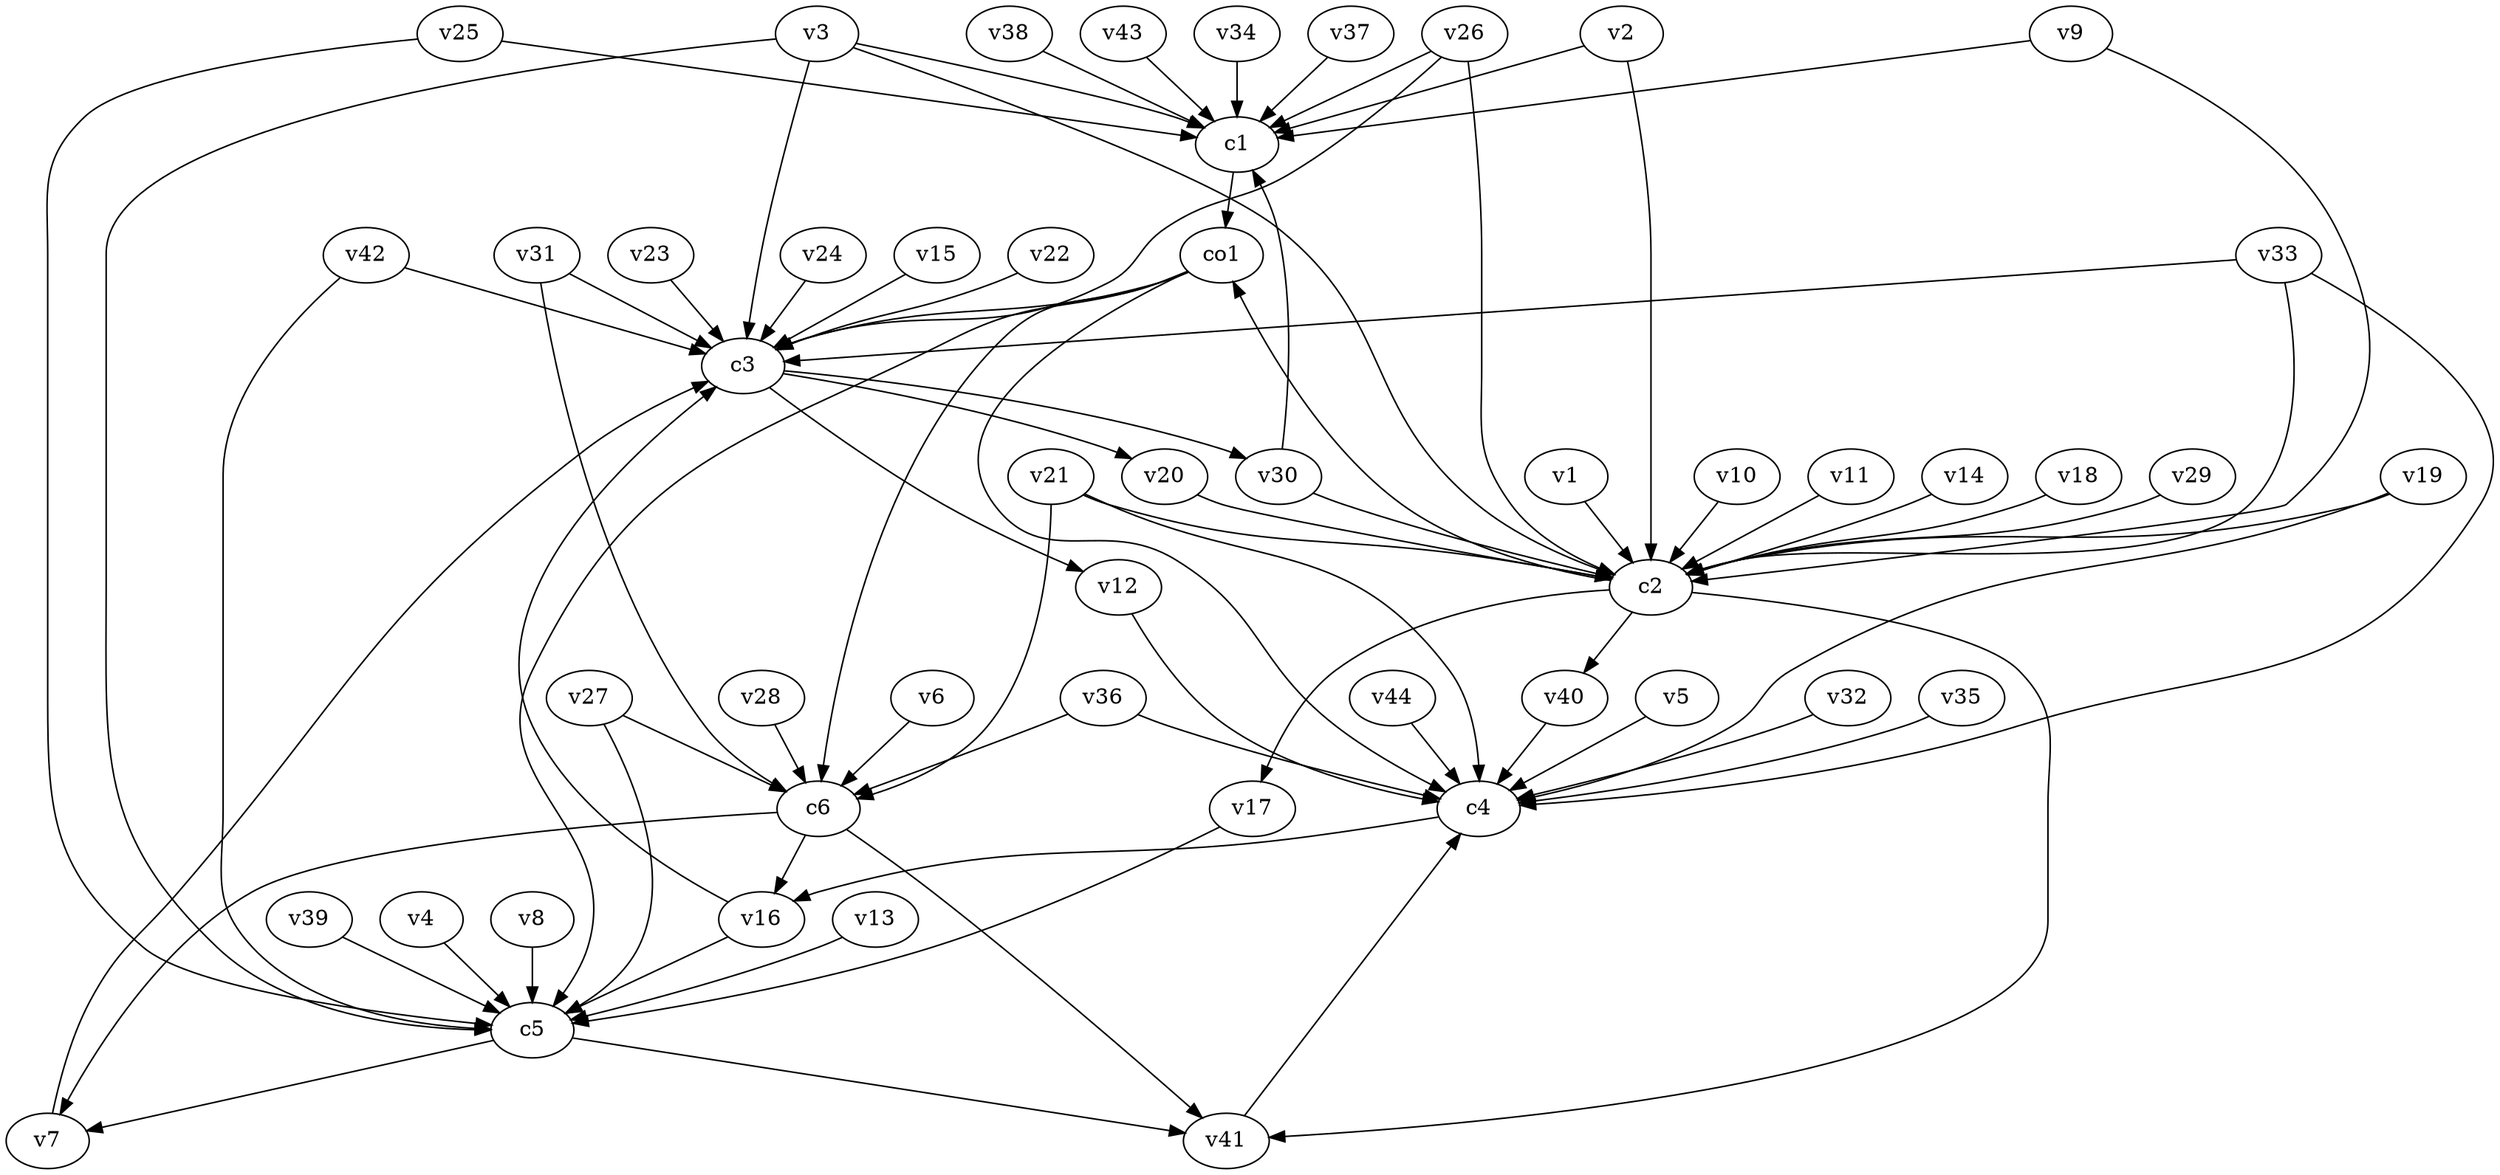 strict digraph  {
c1;
c2;
c3;
c4;
c5;
c6;
v1;
v2;
v3;
v4;
v5;
v6;
v7;
v8;
v9;
v10;
v11;
v12;
v13;
v14;
v15;
v16;
v17;
v18;
v19;
v20;
v21;
v22;
v23;
v24;
v25;
v26;
v27;
v28;
v29;
v30;
v31;
v32;
v33;
v34;
v35;
v36;
v37;
v38;
v39;
v40;
v41;
v42;
v43;
v44;
co1;
c1 -> co1  [weight=1];
c2 -> co1  [weight=1];
c2 -> v17  [weight=1];
c2 -> v41  [weight=1];
c2 -> v40  [weight=1];
c3 -> v30  [weight=1];
c3 -> v20  [weight=1];
c3 -> v12  [weight=1];
c4 -> v16  [weight=1];
c5 -> v41  [weight=1];
c5 -> v7  [weight=1];
c6 -> v16  [weight=1];
c6 -> v7  [weight=1];
c6 -> v41  [weight=1];
v1 -> c2  [weight=1];
v2 -> c1  [weight=1];
v2 -> c2  [weight=1];
v3 -> c2  [weight=1];
v3 -> c1  [weight=1];
v3 -> c3  [weight=1];
v3 -> c5  [weight=1];
v4 -> c5  [weight=1];
v5 -> c4  [weight=1];
v6 -> c6  [weight=1];
v7 -> c3  [weight=1];
v8 -> c5  [weight=1];
v9 -> c2  [weight=1];
v9 -> c1  [weight=1];
v10 -> c2  [weight=1];
v11 -> c2  [weight=1];
v12 -> c4  [weight=1];
v13 -> c5  [weight=1];
v14 -> c2  [weight=1];
v15 -> c3  [weight=1];
v16 -> c3  [weight=1];
v16 -> c5  [weight=1];
v17 -> c5  [weight=1];
v18 -> c2  [weight=1];
v19 -> c4  [weight=1];
v19 -> c2  [weight=1];
v20 -> c2  [weight=1];
v21 -> c4  [weight=1];
v21 -> c2  [weight=1];
v21 -> c6  [weight=1];
v22 -> c3  [weight=1];
v23 -> c3  [weight=1];
v24 -> c3  [weight=1];
v25 -> c1  [weight=1];
v25 -> c5  [weight=1];
v26 -> c3  [weight=1];
v26 -> c2  [weight=1];
v26 -> c1  [weight=1];
v27 -> c5  [weight=1];
v27 -> c6  [weight=1];
v28 -> c6  [weight=1];
v29 -> c2  [weight=1];
v30 -> c2  [weight=1];
v30 -> c1  [weight=1];
v31 -> c3  [weight=1];
v31 -> c6  [weight=1];
v32 -> c4  [weight=1];
v33 -> c2  [weight=1];
v33 -> c4  [weight=1];
v33 -> c3  [weight=1];
v34 -> c1  [weight=1];
v35 -> c4  [weight=1];
v36 -> c6  [weight=1];
v36 -> c4  [weight=1];
v37 -> c1  [weight=1];
v38 -> c1  [weight=1];
v39 -> c5  [weight=1];
v40 -> c4  [weight=1];
v41 -> c4  [weight=1];
v42 -> c3  [weight=1];
v42 -> c5  [weight=1];
v43 -> c1  [weight=1];
v44 -> c4  [weight=1];
co1 -> c5  [weight=1];
co1 -> c3  [weight=1];
co1 -> c4  [weight=1];
co1 -> c6  [weight=1];
}
